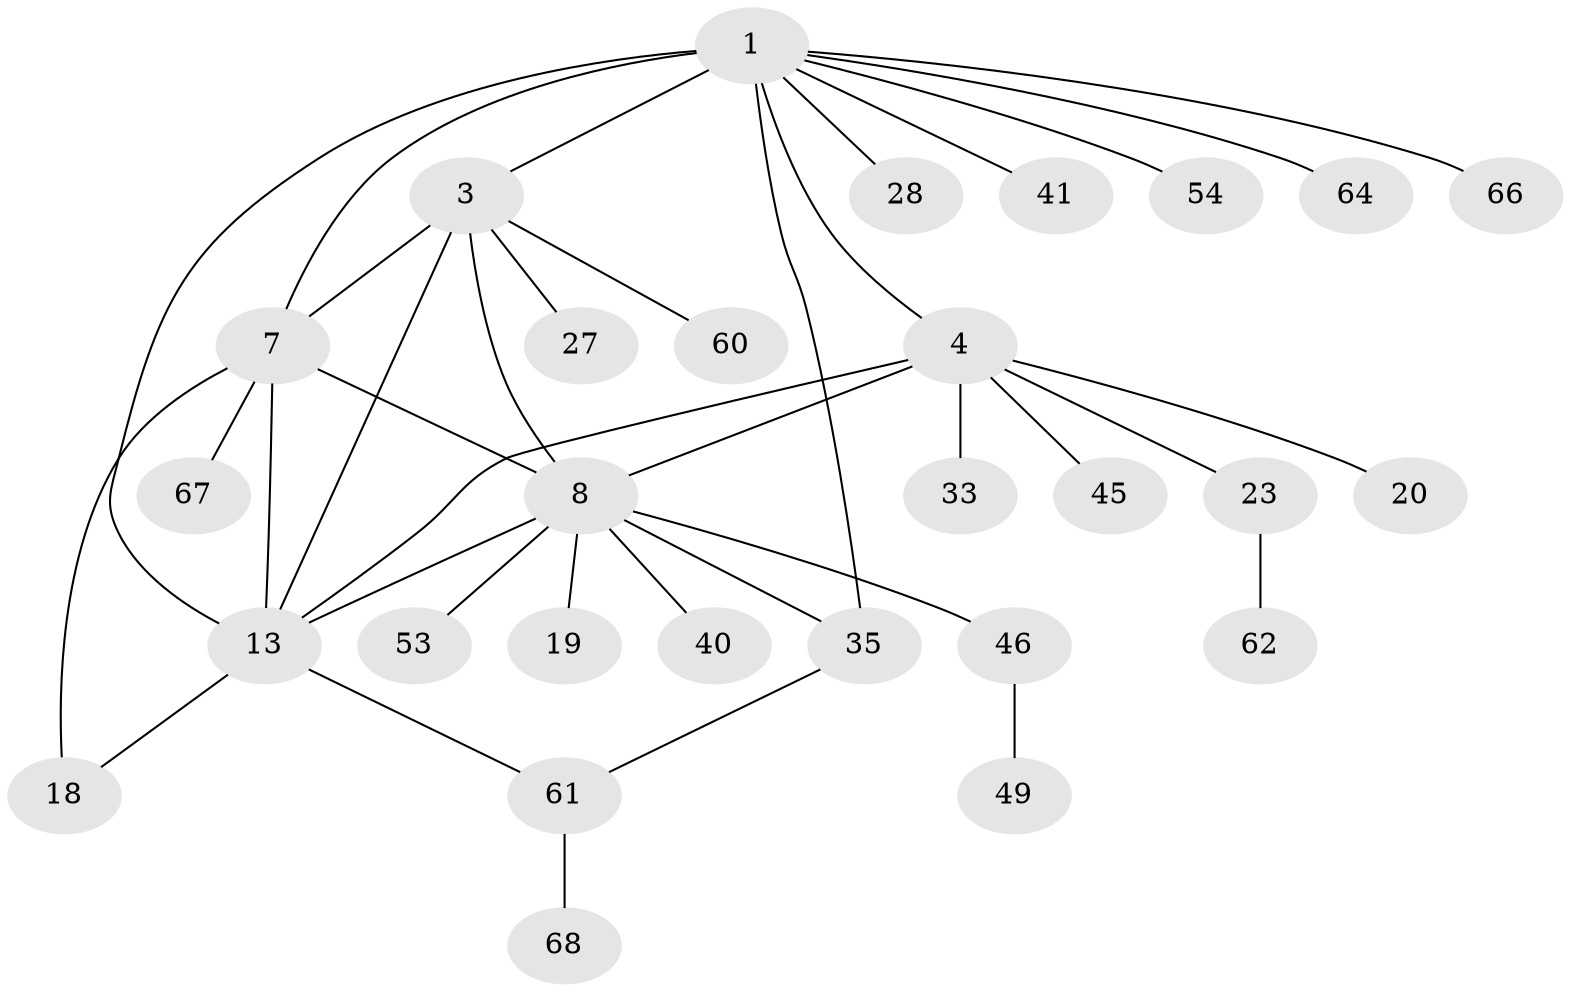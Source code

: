 // original degree distribution, {3: 0.07042253521126761, 7: 0.028169014084507043, 8: 0.028169014084507043, 4: 0.08450704225352113, 9: 0.028169014084507043, 5: 0.056338028169014086, 10: 0.014084507042253521, 2: 0.19718309859154928, 1: 0.49295774647887325}
// Generated by graph-tools (version 1.1) at 2025/19/03/04/25 18:19:55]
// undirected, 28 vertices, 37 edges
graph export_dot {
graph [start="1"]
  node [color=gray90,style=filled];
  1 [super="+52+2"];
  3 [super="+59+16"];
  4 [super="+5"];
  7 [super="+9"];
  8 [super="+55+37+63+10+43"];
  13 [super="+69+14+50"];
  18 [super="+24"];
  19;
  20 [super="+32"];
  23 [super="+26+36+31"];
  27;
  28;
  33 [super="+42"];
  35 [super="+47"];
  40;
  41;
  45;
  46 [super="+48"];
  49 [super="+57"];
  53;
  54;
  60;
  61;
  62 [super="+70"];
  64;
  66;
  67;
  68;
  1 -- 3 [weight=2];
  1 -- 64;
  1 -- 66;
  1 -- 7;
  1 -- 35;
  1 -- 41;
  1 -- 13 [weight=2];
  1 -- 54;
  1 -- 28;
  1 -- 4;
  3 -- 7;
  3 -- 27;
  3 -- 60;
  3 -- 13;
  3 -- 8 [weight=3];
  4 -- 33;
  4 -- 8 [weight=3];
  4 -- 45;
  4 -- 20;
  4 -- 23;
  4 -- 13;
  7 -- 8 [weight=2];
  7 -- 13;
  7 -- 18;
  7 -- 67;
  8 -- 19;
  8 -- 13 [weight=2];
  8 -- 35;
  8 -- 40;
  8 -- 46;
  8 -- 53;
  13 -- 61;
  13 -- 18;
  23 -- 62;
  35 -- 61;
  46 -- 49;
  61 -- 68;
}
